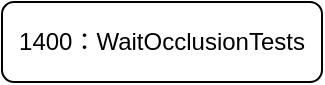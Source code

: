 <mxfile version="22.1.16" type="github">
  <diagram name="第 1 页" id="DxylzfDZrgo188qfIz2o">
    <mxGraphModel dx="1823" dy="891" grid="1" gridSize="10" guides="1" tooltips="1" connect="1" arrows="1" fold="1" page="1" pageScale="1" pageWidth="827" pageHeight="1169" math="0" shadow="0">
      <root>
        <mxCell id="0" />
        <mxCell id="1" parent="0" />
        <mxCell id="KZs2u-2fTuZ561ybV9q9-4" value="1400：WaitOcclusionTests" style="rounded=1;whiteSpace=wrap;html=1;" vertex="1" parent="1">
          <mxGeometry x="200" y="190" width="160" height="40" as="geometry" />
        </mxCell>
      </root>
    </mxGraphModel>
  </diagram>
</mxfile>
